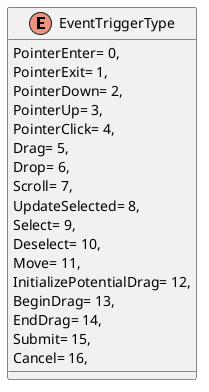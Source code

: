 @startuml
enum EventTriggerType {
    PointerEnter= 0,
    PointerExit= 1,
    PointerDown= 2,
    PointerUp= 3,
    PointerClick= 4,
    Drag= 5,
    Drop= 6,
    Scroll= 7,
    UpdateSelected= 8,
    Select= 9,
    Deselect= 10,
    Move= 11,
    InitializePotentialDrag= 12,
    BeginDrag= 13,
    EndDrag= 14,
    Submit= 15,
    Cancel= 16,
}
@enduml
